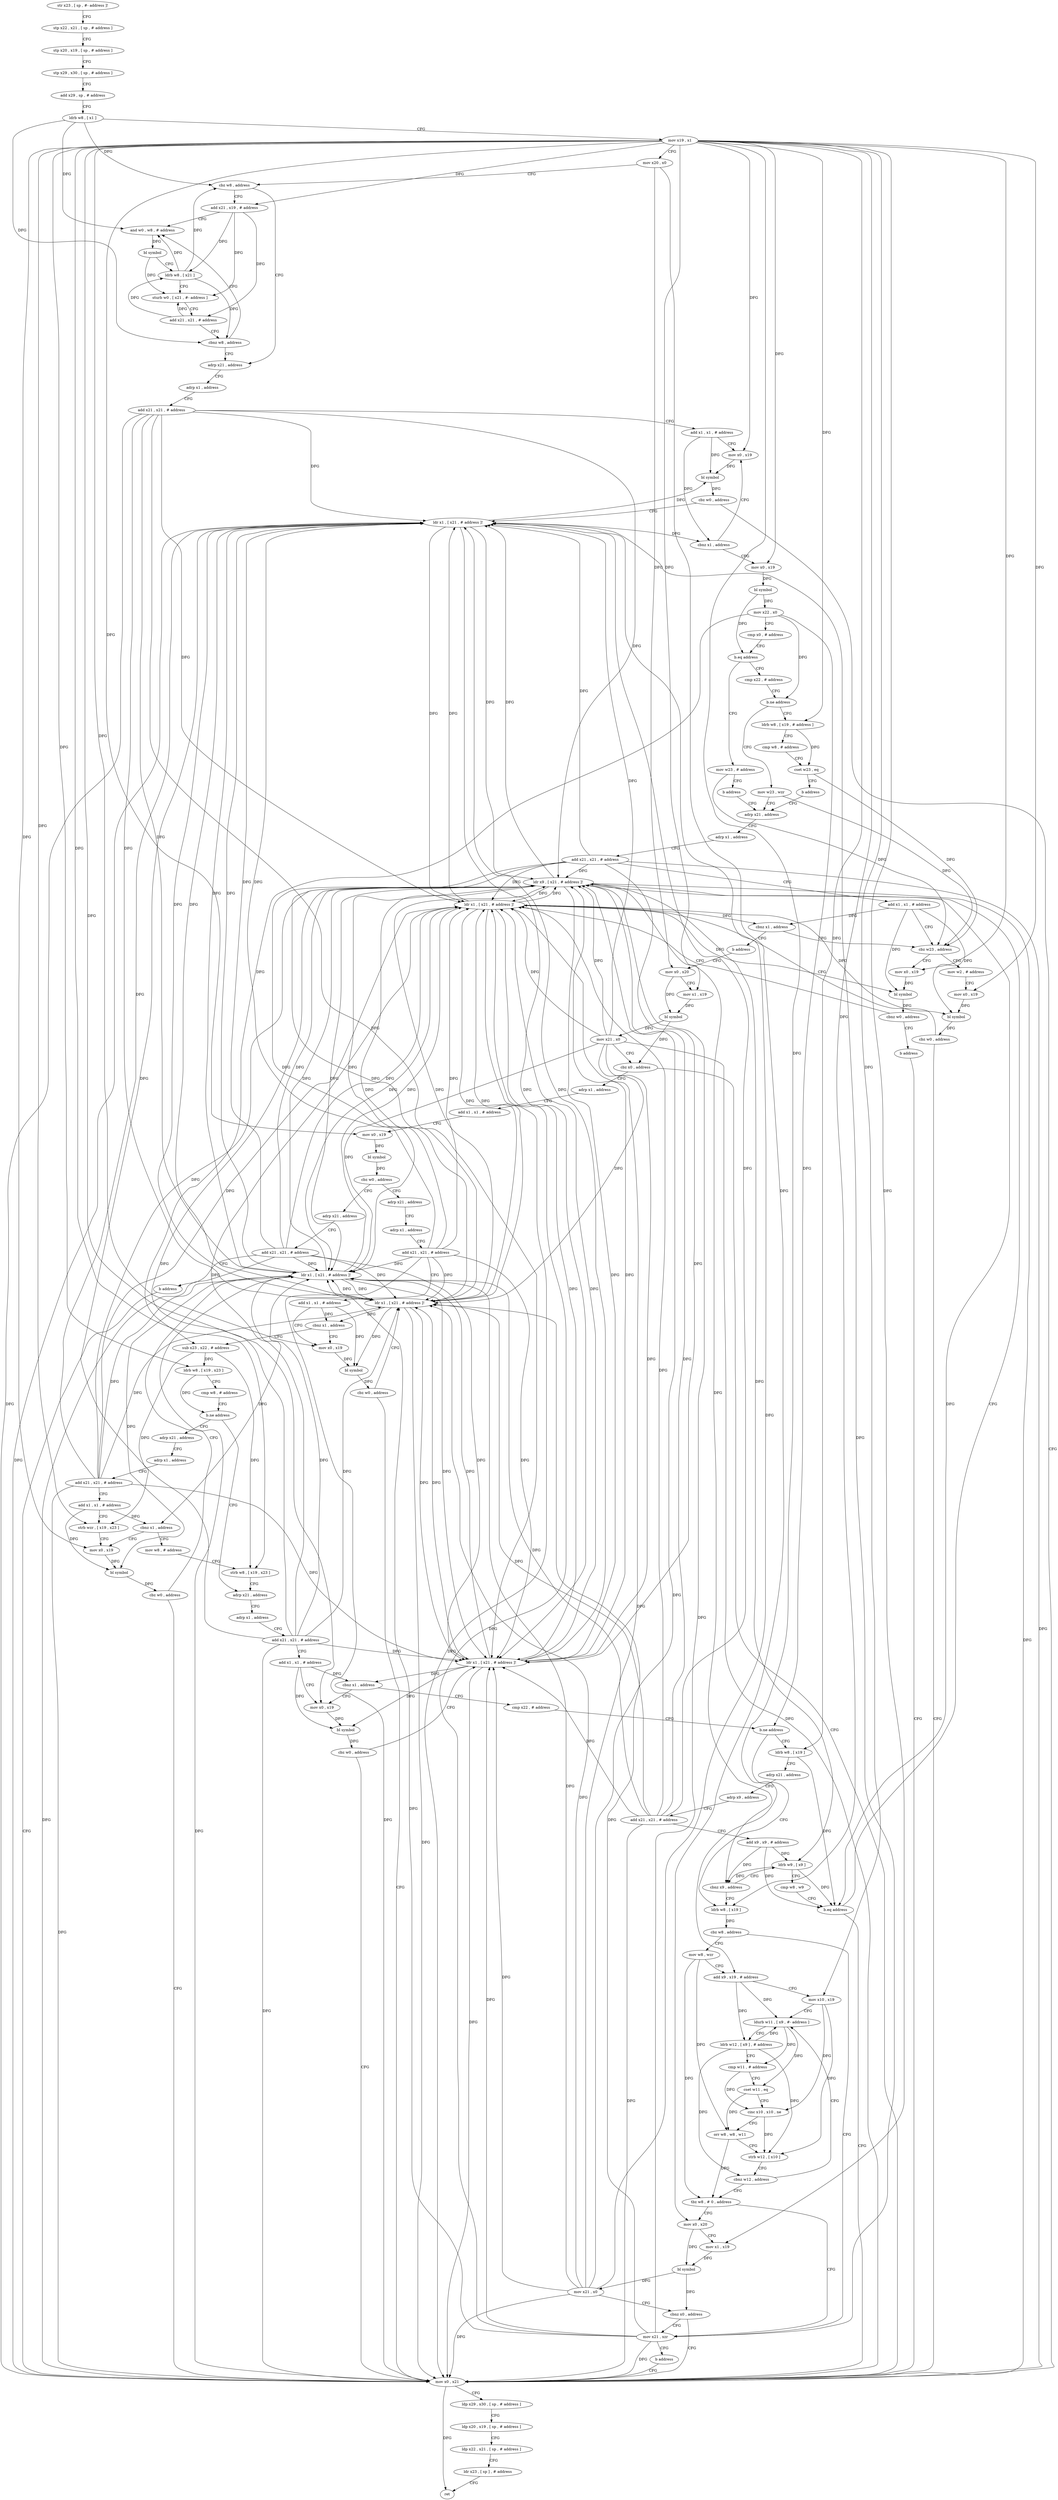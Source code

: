 digraph "func" {
"4298416" [label = "str x23 , [ sp , #- address ]!" ]
"4298420" [label = "stp x22 , x21 , [ sp , # address ]" ]
"4298424" [label = "stp x20 , x19 , [ sp , # address ]" ]
"4298428" [label = "stp x29 , x30 , [ sp , # address ]" ]
"4298432" [label = "add x29 , sp , # address" ]
"4298436" [label = "ldrb w8 , [ x1 ]" ]
"4298440" [label = "mov x19 , x1" ]
"4298444" [label = "mov x20 , x0" ]
"4298448" [label = "cbz w8 , address" ]
"4298480" [label = "adrp x21 , address" ]
"4298452" [label = "add x21 , x19 , # address" ]
"4298484" [label = "adrp x1 , address" ]
"4298488" [label = "add x21 , x21 , # address" ]
"4298492" [label = "add x1 , x1 , # address" ]
"4298496" [label = "mov x0 , x19" ]
"4298456" [label = "and w0 , w8 , # address" ]
"4298656" [label = "mov x0 , x21" ]
"4298660" [label = "ldp x29 , x30 , [ sp , # address ]" ]
"4298664" [label = "ldp x20 , x19 , [ sp , # address ]" ]
"4298668" [label = "ldp x22 , x21 , [ sp , # address ]" ]
"4298672" [label = "ldr x23 , [ sp ] , # address" ]
"4298676" [label = "ret" ]
"4298508" [label = "ldr x1 , [ x21 , # address ]!" ]
"4298512" [label = "cbnz x1 , address" ]
"4298516" [label = "mov x0 , x19" ]
"4298460" [label = "bl symbol" ]
"4298464" [label = "ldrb w8 , [ x21 ]" ]
"4298468" [label = "sturb w0 , [ x21 , #- address ]" ]
"4298472" [label = "add x21 , x21 , # address" ]
"4298476" [label = "cbnz w8 , address" ]
"4298500" [label = "bl symbol" ]
"4298504" [label = "cbz w0 , address" ]
"4298520" [label = "bl symbol" ]
"4298524" [label = "mov x22 , x0" ]
"4298528" [label = "cmp x0 , # address" ]
"4298532" [label = "b.eq address" ]
"4298560" [label = "mov w23 , # address" ]
"4298536" [label = "cmp x22 , # address" ]
"4298564" [label = "b address" ]
"4298572" [label = "adrp x21 , address" ]
"4298540" [label = "b.ne address" ]
"4298568" [label = "mov w23 , wzr" ]
"4298544" [label = "ldrb w8 , [ x19 , # address ]" ]
"4298576" [label = "adrp x1 , address" ]
"4298580" [label = "add x21 , x21 , # address" ]
"4298584" [label = "add x1 , x1 , # address" ]
"4298588" [label = "cbz w23 , address" ]
"4298548" [label = "cmp w8 , # address" ]
"4298552" [label = "cset w23 , eq" ]
"4298556" [label = "b address" ]
"4298620" [label = "mov x0 , x19" ]
"4298624" [label = "bl symbol" ]
"4298628" [label = "cbnz w0 , address" ]
"4298608" [label = "ldr x1 , [ x21 , # address ]!" ]
"4298632" [label = "b address" ]
"4298592" [label = "mov w2 , # address" ]
"4298596" [label = "mov x0 , x19" ]
"4298600" [label = "bl symbol" ]
"4298604" [label = "cbz w0 , address" ]
"4298612" [label = "cbnz x1 , address" ]
"4298616" [label = "b address" ]
"4298636" [label = "mov x0 , x20" ]
"4298640" [label = "mov x1 , x19" ]
"4298644" [label = "bl symbol" ]
"4298648" [label = "mov x21 , x0" ]
"4298652" [label = "cbz x0 , address" ]
"4298680" [label = "adrp x1 , address" ]
"4298684" [label = "add x1 , x1 , # address" ]
"4298688" [label = "mov x0 , x19" ]
"4298692" [label = "bl symbol" ]
"4298696" [label = "cbz w0 , address" ]
"4298968" [label = "adrp x21 , address" ]
"4298700" [label = "adrp x21 , address" ]
"4298972" [label = "add x21 , x21 , # address" ]
"4298976" [label = "b address" ]
"4298704" [label = "adrp x1 , address" ]
"4298708" [label = "add x21 , x21 , # address" ]
"4298712" [label = "add x1 , x1 , # address" ]
"4298716" [label = "mov x0 , x19" ]
"4298728" [label = "ldr x1 , [ x21 , # address ]!" ]
"4298732" [label = "cbnz x1 , address" ]
"4298736" [label = "sub x23 , x22 , # address" ]
"4298720" [label = "bl symbol" ]
"4298724" [label = "cbz w0 , address" ]
"4298740" [label = "ldrb w8 , [ x19 , x23 ]" ]
"4298744" [label = "cmp w8 , # address" ]
"4298748" [label = "b.ne address" ]
"4298800" [label = "adrp x21 , address" ]
"4298752" [label = "adrp x21 , address" ]
"4298804" [label = "adrp x1 , address" ]
"4298808" [label = "add x21 , x21 , # address" ]
"4298812" [label = "add x1 , x1 , # address" ]
"4298816" [label = "mov x0 , x19" ]
"4298756" [label = "adrp x1 , address" ]
"4298760" [label = "add x21 , x21 , # address" ]
"4298764" [label = "add x1 , x1 , # address" ]
"4298768" [label = "strb wzr , [ x19 , x23 ]" ]
"4298772" [label = "mov x0 , x19" ]
"4298828" [label = "ldr x1 , [ x21 , # address ]!" ]
"4298832" [label = "cbnz x1 , address" ]
"4298836" [label = "cmp x22 , # address" ]
"4298784" [label = "ldr x1 , [ x21 , # address ]!" ]
"4298788" [label = "cbnz x1 , address" ]
"4298792" [label = "mov w8 , # address" ]
"4298820" [label = "bl symbol" ]
"4298824" [label = "cbz w0 , address" ]
"4298840" [label = "b.ne address" ]
"4298884" [label = "ldrb w8 , [ x19 ]" ]
"4298844" [label = "ldrb w8 , [ x19 ]" ]
"4298776" [label = "bl symbol" ]
"4298780" [label = "cbz w0 , address" ]
"4298796" [label = "strb w8 , [ x19 , x23 ]" ]
"4298888" [label = "cbz w8 , address" ]
"4298960" [label = "mov x21 , xzr" ]
"4298892" [label = "mov w8 , wzr" ]
"4298848" [label = "adrp x21 , address" ]
"4298852" [label = "adrp x9 , address" ]
"4298856" [label = "add x21 , x21 , # address" ]
"4298860" [label = "add x9 , x9 , # address" ]
"4298864" [label = "ldrb w9 , [ x9 ]" ]
"4298964" [label = "b address" ]
"4298896" [label = "add x9 , x19 , # address" ]
"4298900" [label = "mov x10 , x19" ]
"4298904" [label = "ldurb w11 , [ x9 , #- address ]" ]
"4298876" [label = "ldr x9 , [ x21 , # address ]!" ]
"4298880" [label = "cbnz x9 , address" ]
"4298908" [label = "ldrb w12 , [ x9 ] , # address" ]
"4298912" [label = "cmp w11 , # address" ]
"4298916" [label = "cset w11 , eq" ]
"4298920" [label = "cinc x10 , x10 , ne" ]
"4298924" [label = "orr w8 , w8 , w11" ]
"4298928" [label = "strb w12 , [ x10 ]" ]
"4298932" [label = "cbnz w12 , address" ]
"4298936" [label = "tbz w8 , # 0 , address" ]
"4298940" [label = "mov x0 , x20" ]
"4298868" [label = "cmp w8 , w9" ]
"4298872" [label = "b.eq address" ]
"4298944" [label = "mov x1 , x19" ]
"4298948" [label = "bl symbol" ]
"4298952" [label = "mov x21 , x0" ]
"4298956" [label = "cbnz x0 , address" ]
"4298416" -> "4298420" [ label = "CFG" ]
"4298420" -> "4298424" [ label = "CFG" ]
"4298424" -> "4298428" [ label = "CFG" ]
"4298428" -> "4298432" [ label = "CFG" ]
"4298432" -> "4298436" [ label = "CFG" ]
"4298436" -> "4298440" [ label = "CFG" ]
"4298436" -> "4298448" [ label = "DFG" ]
"4298436" -> "4298456" [ label = "DFG" ]
"4298436" -> "4298476" [ label = "DFG" ]
"4298440" -> "4298444" [ label = "CFG" ]
"4298440" -> "4298452" [ label = "DFG" ]
"4298440" -> "4298496" [ label = "DFG" ]
"4298440" -> "4298516" [ label = "DFG" ]
"4298440" -> "4298544" [ label = "DFG" ]
"4298440" -> "4298620" [ label = "DFG" ]
"4298440" -> "4298596" [ label = "DFG" ]
"4298440" -> "4298640" [ label = "DFG" ]
"4298440" -> "4298688" [ label = "DFG" ]
"4298440" -> "4298716" [ label = "DFG" ]
"4298440" -> "4298740" [ label = "DFG" ]
"4298440" -> "4298768" [ label = "DFG" ]
"4298440" -> "4298816" [ label = "DFG" ]
"4298440" -> "4298772" [ label = "DFG" ]
"4298440" -> "4298796" [ label = "DFG" ]
"4298440" -> "4298884" [ label = "DFG" ]
"4298440" -> "4298844" [ label = "DFG" ]
"4298440" -> "4298896" [ label = "DFG" ]
"4298440" -> "4298900" [ label = "DFG" ]
"4298440" -> "4298944" [ label = "DFG" ]
"4298444" -> "4298448" [ label = "CFG" ]
"4298444" -> "4298636" [ label = "DFG" ]
"4298444" -> "4298940" [ label = "DFG" ]
"4298448" -> "4298480" [ label = "CFG" ]
"4298448" -> "4298452" [ label = "CFG" ]
"4298480" -> "4298484" [ label = "CFG" ]
"4298452" -> "4298456" [ label = "CFG" ]
"4298452" -> "4298464" [ label = "DFG" ]
"4298452" -> "4298468" [ label = "DFG" ]
"4298452" -> "4298472" [ label = "DFG" ]
"4298484" -> "4298488" [ label = "CFG" ]
"4298488" -> "4298492" [ label = "CFG" ]
"4298488" -> "4298656" [ label = "DFG" ]
"4298488" -> "4298508" [ label = "DFG" ]
"4298488" -> "4298608" [ label = "DFG" ]
"4298488" -> "4298728" [ label = "DFG" ]
"4298488" -> "4298828" [ label = "DFG" ]
"4298488" -> "4298784" [ label = "DFG" ]
"4298488" -> "4298876" [ label = "DFG" ]
"4298492" -> "4298496" [ label = "CFG" ]
"4298492" -> "4298500" [ label = "DFG" ]
"4298492" -> "4298512" [ label = "DFG" ]
"4298496" -> "4298500" [ label = "DFG" ]
"4298456" -> "4298460" [ label = "DFG" ]
"4298656" -> "4298660" [ label = "CFG" ]
"4298656" -> "4298676" [ label = "DFG" ]
"4298660" -> "4298664" [ label = "CFG" ]
"4298664" -> "4298668" [ label = "CFG" ]
"4298668" -> "4298672" [ label = "CFG" ]
"4298672" -> "4298676" [ label = "CFG" ]
"4298508" -> "4298512" [ label = "DFG" ]
"4298508" -> "4298500" [ label = "DFG" ]
"4298508" -> "4298656" [ label = "DFG" ]
"4298508" -> "4298608" [ label = "DFG" ]
"4298508" -> "4298728" [ label = "DFG" ]
"4298508" -> "4298828" [ label = "DFG" ]
"4298508" -> "4298784" [ label = "DFG" ]
"4298508" -> "4298876" [ label = "DFG" ]
"4298512" -> "4298496" [ label = "CFG" ]
"4298512" -> "4298516" [ label = "CFG" ]
"4298516" -> "4298520" [ label = "DFG" ]
"4298460" -> "4298464" [ label = "CFG" ]
"4298460" -> "4298468" [ label = "DFG" ]
"4298464" -> "4298468" [ label = "CFG" ]
"4298464" -> "4298448" [ label = "DFG" ]
"4298464" -> "4298456" [ label = "DFG" ]
"4298464" -> "4298476" [ label = "DFG" ]
"4298468" -> "4298472" [ label = "CFG" ]
"4298472" -> "4298476" [ label = "CFG" ]
"4298472" -> "4298464" [ label = "DFG" ]
"4298472" -> "4298468" [ label = "DFG" ]
"4298476" -> "4298456" [ label = "CFG" ]
"4298476" -> "4298480" [ label = "CFG" ]
"4298500" -> "4298504" [ label = "DFG" ]
"4298504" -> "4298656" [ label = "CFG" ]
"4298504" -> "4298508" [ label = "CFG" ]
"4298520" -> "4298524" [ label = "DFG" ]
"4298520" -> "4298532" [ label = "DFG" ]
"4298524" -> "4298528" [ label = "CFG" ]
"4298524" -> "4298540" [ label = "DFG" ]
"4298524" -> "4298736" [ label = "DFG" ]
"4298524" -> "4298840" [ label = "DFG" ]
"4298528" -> "4298532" [ label = "CFG" ]
"4298532" -> "4298560" [ label = "CFG" ]
"4298532" -> "4298536" [ label = "CFG" ]
"4298560" -> "4298564" [ label = "CFG" ]
"4298560" -> "4298588" [ label = "DFG" ]
"4298536" -> "4298540" [ label = "CFG" ]
"4298564" -> "4298572" [ label = "CFG" ]
"4298572" -> "4298576" [ label = "CFG" ]
"4298540" -> "4298568" [ label = "CFG" ]
"4298540" -> "4298544" [ label = "CFG" ]
"4298568" -> "4298572" [ label = "CFG" ]
"4298568" -> "4298588" [ label = "DFG" ]
"4298544" -> "4298548" [ label = "CFG" ]
"4298544" -> "4298552" [ label = "DFG" ]
"4298576" -> "4298580" [ label = "CFG" ]
"4298580" -> "4298584" [ label = "CFG" ]
"4298580" -> "4298656" [ label = "DFG" ]
"4298580" -> "4298508" [ label = "DFG" ]
"4298580" -> "4298608" [ label = "DFG" ]
"4298580" -> "4298728" [ label = "DFG" ]
"4298580" -> "4298828" [ label = "DFG" ]
"4298580" -> "4298784" [ label = "DFG" ]
"4298580" -> "4298876" [ label = "DFG" ]
"4298584" -> "4298588" [ label = "CFG" ]
"4298584" -> "4298624" [ label = "DFG" ]
"4298584" -> "4298600" [ label = "DFG" ]
"4298584" -> "4298612" [ label = "DFG" ]
"4298588" -> "4298620" [ label = "CFG" ]
"4298588" -> "4298592" [ label = "CFG" ]
"4298548" -> "4298552" [ label = "CFG" ]
"4298552" -> "4298556" [ label = "CFG" ]
"4298552" -> "4298588" [ label = "DFG" ]
"4298556" -> "4298572" [ label = "CFG" ]
"4298620" -> "4298624" [ label = "DFG" ]
"4298624" -> "4298628" [ label = "DFG" ]
"4298628" -> "4298608" [ label = "CFG" ]
"4298628" -> "4298632" [ label = "CFG" ]
"4298608" -> "4298612" [ label = "DFG" ]
"4298608" -> "4298656" [ label = "DFG" ]
"4298608" -> "4298508" [ label = "DFG" ]
"4298608" -> "4298624" [ label = "DFG" ]
"4298608" -> "4298600" [ label = "DFG" ]
"4298608" -> "4298728" [ label = "DFG" ]
"4298608" -> "4298828" [ label = "DFG" ]
"4298608" -> "4298784" [ label = "DFG" ]
"4298608" -> "4298876" [ label = "DFG" ]
"4298632" -> "4298656" [ label = "CFG" ]
"4298592" -> "4298596" [ label = "CFG" ]
"4298596" -> "4298600" [ label = "DFG" ]
"4298600" -> "4298604" [ label = "DFG" ]
"4298604" -> "4298656" [ label = "CFG" ]
"4298604" -> "4298608" [ label = "CFG" ]
"4298612" -> "4298588" [ label = "CFG" ]
"4298612" -> "4298616" [ label = "CFG" ]
"4298616" -> "4298636" [ label = "CFG" ]
"4298636" -> "4298640" [ label = "CFG" ]
"4298636" -> "4298644" [ label = "DFG" ]
"4298640" -> "4298644" [ label = "DFG" ]
"4298644" -> "4298648" [ label = "DFG" ]
"4298644" -> "4298652" [ label = "DFG" ]
"4298648" -> "4298652" [ label = "CFG" ]
"4298648" -> "4298656" [ label = "DFG" ]
"4298648" -> "4298508" [ label = "DFG" ]
"4298648" -> "4298608" [ label = "DFG" ]
"4298648" -> "4298728" [ label = "DFG" ]
"4298648" -> "4298828" [ label = "DFG" ]
"4298648" -> "4298784" [ label = "DFG" ]
"4298648" -> "4298876" [ label = "DFG" ]
"4298652" -> "4298680" [ label = "CFG" ]
"4298652" -> "4298656" [ label = "CFG" ]
"4298680" -> "4298684" [ label = "CFG" ]
"4298684" -> "4298688" [ label = "CFG" ]
"4298688" -> "4298692" [ label = "DFG" ]
"4298692" -> "4298696" [ label = "DFG" ]
"4298696" -> "4298968" [ label = "CFG" ]
"4298696" -> "4298700" [ label = "CFG" ]
"4298968" -> "4298972" [ label = "CFG" ]
"4298700" -> "4298704" [ label = "CFG" ]
"4298972" -> "4298976" [ label = "CFG" ]
"4298972" -> "4298656" [ label = "DFG" ]
"4298972" -> "4298508" [ label = "DFG" ]
"4298972" -> "4298608" [ label = "DFG" ]
"4298972" -> "4298728" [ label = "DFG" ]
"4298972" -> "4298828" [ label = "DFG" ]
"4298972" -> "4298784" [ label = "DFG" ]
"4298972" -> "4298876" [ label = "DFG" ]
"4298976" -> "4298656" [ label = "CFG" ]
"4298704" -> "4298708" [ label = "CFG" ]
"4298708" -> "4298712" [ label = "CFG" ]
"4298708" -> "4298656" [ label = "DFG" ]
"4298708" -> "4298508" [ label = "DFG" ]
"4298708" -> "4298608" [ label = "DFG" ]
"4298708" -> "4298728" [ label = "DFG" ]
"4298708" -> "4298828" [ label = "DFG" ]
"4298708" -> "4298784" [ label = "DFG" ]
"4298708" -> "4298876" [ label = "DFG" ]
"4298712" -> "4298716" [ label = "CFG" ]
"4298712" -> "4298720" [ label = "DFG" ]
"4298712" -> "4298732" [ label = "DFG" ]
"4298716" -> "4298720" [ label = "DFG" ]
"4298728" -> "4298732" [ label = "DFG" ]
"4298728" -> "4298656" [ label = "DFG" ]
"4298728" -> "4298508" [ label = "DFG" ]
"4298728" -> "4298608" [ label = "DFG" ]
"4298728" -> "4298720" [ label = "DFG" ]
"4298728" -> "4298828" [ label = "DFG" ]
"4298728" -> "4298784" [ label = "DFG" ]
"4298728" -> "4298876" [ label = "DFG" ]
"4298732" -> "4298716" [ label = "CFG" ]
"4298732" -> "4298736" [ label = "CFG" ]
"4298736" -> "4298740" [ label = "DFG" ]
"4298736" -> "4298768" [ label = "DFG" ]
"4298736" -> "4298796" [ label = "DFG" ]
"4298720" -> "4298724" [ label = "DFG" ]
"4298724" -> "4298656" [ label = "CFG" ]
"4298724" -> "4298728" [ label = "CFG" ]
"4298740" -> "4298744" [ label = "CFG" ]
"4298740" -> "4298748" [ label = "DFG" ]
"4298744" -> "4298748" [ label = "CFG" ]
"4298748" -> "4298800" [ label = "CFG" ]
"4298748" -> "4298752" [ label = "CFG" ]
"4298800" -> "4298804" [ label = "CFG" ]
"4298752" -> "4298756" [ label = "CFG" ]
"4298804" -> "4298808" [ label = "CFG" ]
"4298808" -> "4298812" [ label = "CFG" ]
"4298808" -> "4298656" [ label = "DFG" ]
"4298808" -> "4298508" [ label = "DFG" ]
"4298808" -> "4298608" [ label = "DFG" ]
"4298808" -> "4298728" [ label = "DFG" ]
"4298808" -> "4298828" [ label = "DFG" ]
"4298808" -> "4298784" [ label = "DFG" ]
"4298808" -> "4298876" [ label = "DFG" ]
"4298812" -> "4298816" [ label = "CFG" ]
"4298812" -> "4298820" [ label = "DFG" ]
"4298812" -> "4298832" [ label = "DFG" ]
"4298816" -> "4298820" [ label = "DFG" ]
"4298756" -> "4298760" [ label = "CFG" ]
"4298760" -> "4298764" [ label = "CFG" ]
"4298760" -> "4298656" [ label = "DFG" ]
"4298760" -> "4298508" [ label = "DFG" ]
"4298760" -> "4298608" [ label = "DFG" ]
"4298760" -> "4298728" [ label = "DFG" ]
"4298760" -> "4298828" [ label = "DFG" ]
"4298760" -> "4298784" [ label = "DFG" ]
"4298760" -> "4298876" [ label = "DFG" ]
"4298764" -> "4298768" [ label = "CFG" ]
"4298764" -> "4298776" [ label = "DFG" ]
"4298764" -> "4298788" [ label = "DFG" ]
"4298768" -> "4298772" [ label = "CFG" ]
"4298772" -> "4298776" [ label = "DFG" ]
"4298828" -> "4298832" [ label = "DFG" ]
"4298828" -> "4298656" [ label = "DFG" ]
"4298828" -> "4298508" [ label = "DFG" ]
"4298828" -> "4298608" [ label = "DFG" ]
"4298828" -> "4298728" [ label = "DFG" ]
"4298828" -> "4298820" [ label = "DFG" ]
"4298828" -> "4298784" [ label = "DFG" ]
"4298828" -> "4298876" [ label = "DFG" ]
"4298832" -> "4298816" [ label = "CFG" ]
"4298832" -> "4298836" [ label = "CFG" ]
"4298836" -> "4298840" [ label = "CFG" ]
"4298784" -> "4298788" [ label = "DFG" ]
"4298784" -> "4298656" [ label = "DFG" ]
"4298784" -> "4298508" [ label = "DFG" ]
"4298784" -> "4298608" [ label = "DFG" ]
"4298784" -> "4298728" [ label = "DFG" ]
"4298784" -> "4298776" [ label = "DFG" ]
"4298784" -> "4298828" [ label = "DFG" ]
"4298784" -> "4298876" [ label = "DFG" ]
"4298788" -> "4298772" [ label = "CFG" ]
"4298788" -> "4298792" [ label = "CFG" ]
"4298792" -> "4298796" [ label = "CFG" ]
"4298820" -> "4298824" [ label = "DFG" ]
"4298824" -> "4298656" [ label = "CFG" ]
"4298824" -> "4298828" [ label = "CFG" ]
"4298840" -> "4298884" [ label = "CFG" ]
"4298840" -> "4298844" [ label = "CFG" ]
"4298884" -> "4298888" [ label = "DFG" ]
"4298844" -> "4298848" [ label = "CFG" ]
"4298844" -> "4298872" [ label = "DFG" ]
"4298776" -> "4298780" [ label = "DFG" ]
"4298780" -> "4298656" [ label = "CFG" ]
"4298780" -> "4298784" [ label = "CFG" ]
"4298796" -> "4298800" [ label = "CFG" ]
"4298888" -> "4298960" [ label = "CFG" ]
"4298888" -> "4298892" [ label = "CFG" ]
"4298960" -> "4298964" [ label = "CFG" ]
"4298960" -> "4298656" [ label = "DFG" ]
"4298960" -> "4298508" [ label = "DFG" ]
"4298960" -> "4298608" [ label = "DFG" ]
"4298960" -> "4298728" [ label = "DFG" ]
"4298960" -> "4298828" [ label = "DFG" ]
"4298960" -> "4298784" [ label = "DFG" ]
"4298960" -> "4298876" [ label = "DFG" ]
"4298892" -> "4298896" [ label = "CFG" ]
"4298892" -> "4298924" [ label = "DFG" ]
"4298892" -> "4298936" [ label = "DFG" ]
"4298848" -> "4298852" [ label = "CFG" ]
"4298852" -> "4298856" [ label = "CFG" ]
"4298856" -> "4298860" [ label = "CFG" ]
"4298856" -> "4298656" [ label = "DFG" ]
"4298856" -> "4298508" [ label = "DFG" ]
"4298856" -> "4298608" [ label = "DFG" ]
"4298856" -> "4298728" [ label = "DFG" ]
"4298856" -> "4298828" [ label = "DFG" ]
"4298856" -> "4298784" [ label = "DFG" ]
"4298856" -> "4298876" [ label = "DFG" ]
"4298860" -> "4298864" [ label = "DFG" ]
"4298860" -> "4298872" [ label = "DFG" ]
"4298860" -> "4298880" [ label = "DFG" ]
"4298864" -> "4298868" [ label = "CFG" ]
"4298864" -> "4298872" [ label = "DFG" ]
"4298864" -> "4298880" [ label = "DFG" ]
"4298964" -> "4298656" [ label = "CFG" ]
"4298896" -> "4298900" [ label = "CFG" ]
"4298896" -> "4298904" [ label = "DFG" ]
"4298896" -> "4298908" [ label = "DFG" ]
"4298900" -> "4298904" [ label = "CFG" ]
"4298900" -> "4298920" [ label = "DFG" ]
"4298900" -> "4298928" [ label = "DFG" ]
"4298904" -> "4298908" [ label = "CFG" ]
"4298904" -> "4298912" [ label = "DFG" ]
"4298904" -> "4298916" [ label = "DFG" ]
"4298876" -> "4298880" [ label = "DFG" ]
"4298876" -> "4298656" [ label = "DFG" ]
"4298876" -> "4298508" [ label = "DFG" ]
"4298876" -> "4298608" [ label = "DFG" ]
"4298876" -> "4298728" [ label = "DFG" ]
"4298876" -> "4298828" [ label = "DFG" ]
"4298876" -> "4298784" [ label = "DFG" ]
"4298876" -> "4298864" [ label = "DFG" ]
"4298876" -> "4298872" [ label = "DFG" ]
"4298880" -> "4298864" [ label = "CFG" ]
"4298880" -> "4298884" [ label = "CFG" ]
"4298908" -> "4298912" [ label = "CFG" ]
"4298908" -> "4298904" [ label = "DFG" ]
"4298908" -> "4298928" [ label = "DFG" ]
"4298908" -> "4298932" [ label = "DFG" ]
"4298912" -> "4298916" [ label = "CFG" ]
"4298912" -> "4298920" [ label = "DFG" ]
"4298916" -> "4298920" [ label = "CFG" ]
"4298916" -> "4298924" [ label = "DFG" ]
"4298920" -> "4298924" [ label = "CFG" ]
"4298920" -> "4298928" [ label = "DFG" ]
"4298924" -> "4298928" [ label = "CFG" ]
"4298924" -> "4298936" [ label = "DFG" ]
"4298928" -> "4298932" [ label = "CFG" ]
"4298932" -> "4298904" [ label = "CFG" ]
"4298932" -> "4298936" [ label = "CFG" ]
"4298936" -> "4298960" [ label = "CFG" ]
"4298936" -> "4298940" [ label = "CFG" ]
"4298940" -> "4298944" [ label = "CFG" ]
"4298940" -> "4298948" [ label = "DFG" ]
"4298868" -> "4298872" [ label = "CFG" ]
"4298872" -> "4298656" [ label = "CFG" ]
"4298872" -> "4298876" [ label = "CFG" ]
"4298944" -> "4298948" [ label = "DFG" ]
"4298948" -> "4298952" [ label = "DFG" ]
"4298948" -> "4298956" [ label = "DFG" ]
"4298952" -> "4298956" [ label = "CFG" ]
"4298952" -> "4298656" [ label = "DFG" ]
"4298952" -> "4298508" [ label = "DFG" ]
"4298952" -> "4298608" [ label = "DFG" ]
"4298952" -> "4298728" [ label = "DFG" ]
"4298952" -> "4298828" [ label = "DFG" ]
"4298952" -> "4298784" [ label = "DFG" ]
"4298952" -> "4298876" [ label = "DFG" ]
"4298956" -> "4298656" [ label = "CFG" ]
"4298956" -> "4298960" [ label = "CFG" ]
}
